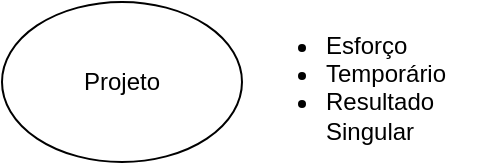 <mxfile version="13.7.7" type="github">
  <diagram id="dQzjhnTINS4RWnCC6XAo" name="Page-1">
    <mxGraphModel dx="868" dy="450" grid="1" gridSize="10" guides="1" tooltips="1" connect="1" arrows="1" fold="1" page="1" pageScale="1" pageWidth="827" pageHeight="1169" math="0" shadow="0">
      <root>
        <mxCell id="0" />
        <mxCell id="1" parent="0" />
        <mxCell id="fRDFvKqw9psjuwmFhb9Z-1" value="Projeto" style="ellipse;whiteSpace=wrap;html=1;" vertex="1" parent="1">
          <mxGeometry x="380" y="180" width="120" height="80" as="geometry" />
        </mxCell>
        <mxCell id="fRDFvKqw9psjuwmFhb9Z-2" value="&lt;ul&gt;&lt;li&gt;Esforço&lt;/li&gt;&lt;li&gt;Temporário&lt;/li&gt;&lt;li&gt;Resultado Singular&lt;/li&gt;&lt;/ul&gt;" style="text;strokeColor=none;fillColor=none;html=1;whiteSpace=wrap;verticalAlign=middle;overflow=hidden;" vertex="1" parent="1">
          <mxGeometry x="500" y="180" width="120" height="80" as="geometry" />
        </mxCell>
      </root>
    </mxGraphModel>
  </diagram>
</mxfile>
